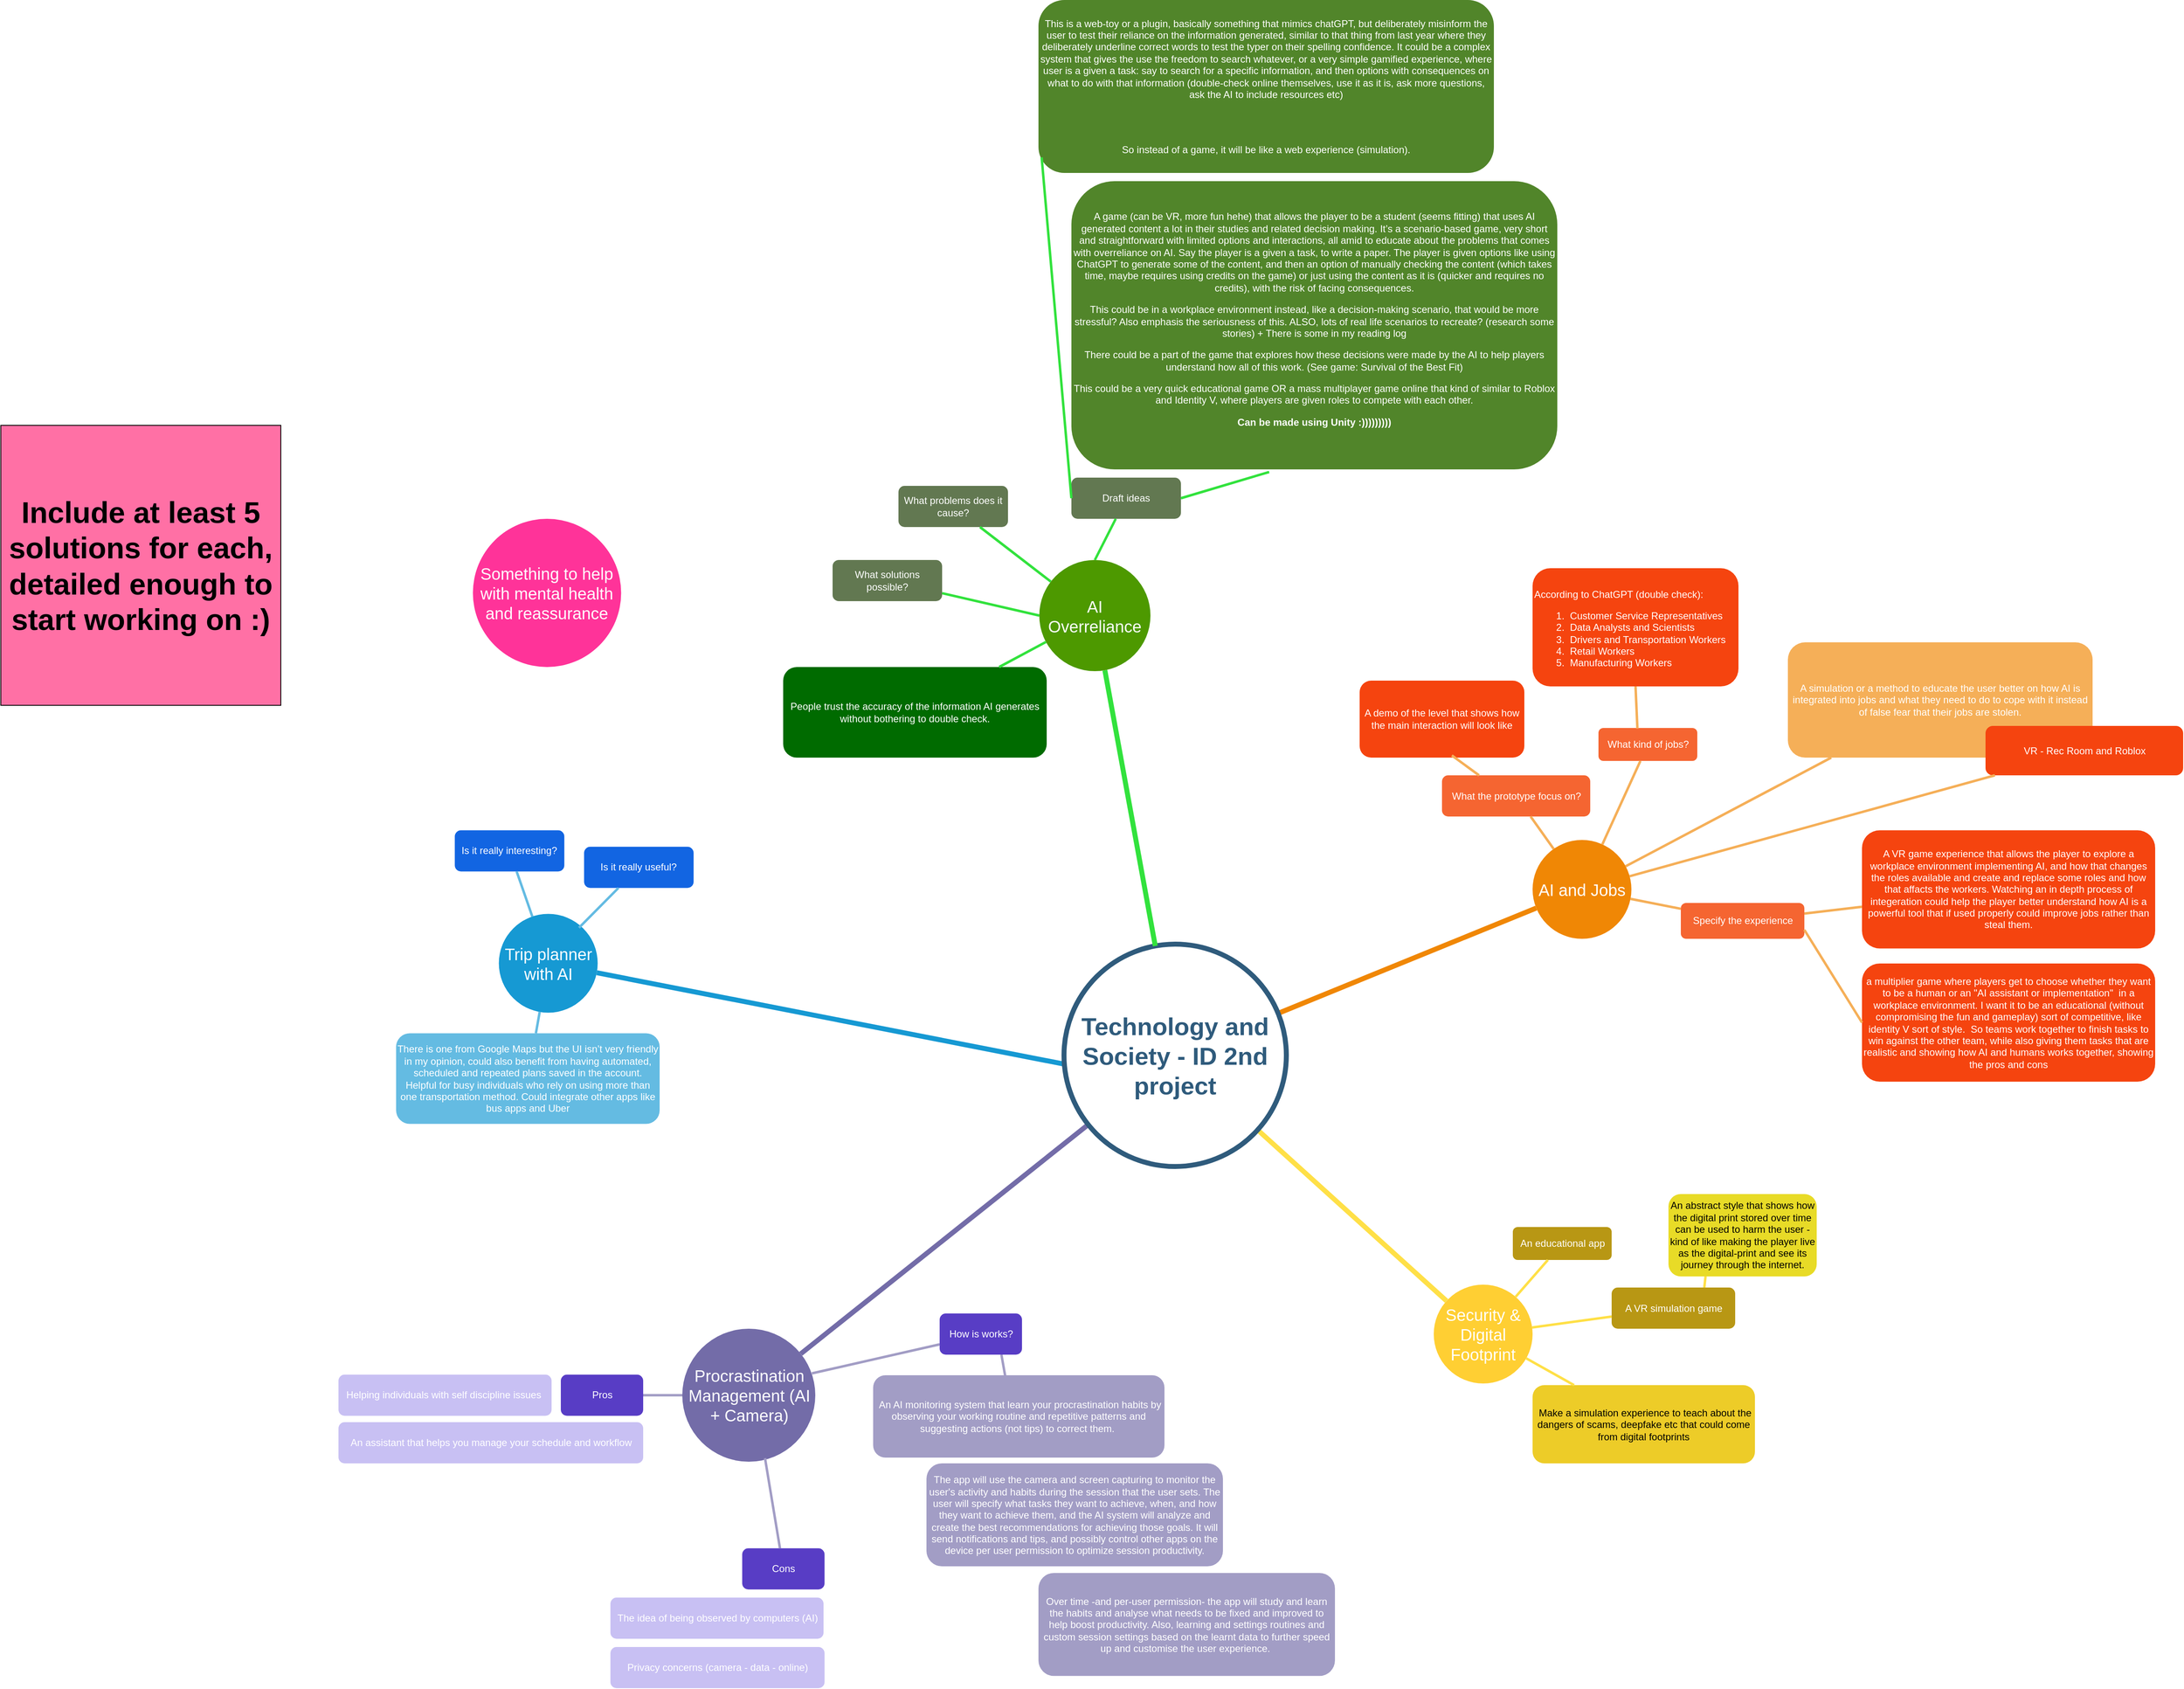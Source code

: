 <mxfile version="24.3.1" type="github" pages="2">
  <diagram id="6a731a19-8d31-9384-78a2-239565b7b9f0" name="Page-1">
    <mxGraphModel dx="2501" dy="1609" grid="1" gridSize="10" guides="1" tooltips="1" connect="1" arrows="1" fold="1" page="1" pageScale="1" pageWidth="1169" pageHeight="827" background="none" math="0" shadow="0">
      <root>
        <mxCell id="0" />
        <mxCell id="1" parent="0" />
        <object label="Trip planner with AI" id="1350">
          <mxCell style="ellipse;whiteSpace=wrap;html=1;shadow=0;fontFamily=Helvetica;fontSize=20;fontColor=#FFFFFF;align=center;strokeWidth=3;fillColor=#1699D3;strokeColor=none;" parent="1" vertex="1">
            <mxGeometry x="274.75" y="639.75" width="120" height="120" as="geometry" />
          </mxCell>
        </object>
        <mxCell id="1351" value="AI and Jobs" style="ellipse;whiteSpace=wrap;html=1;shadow=0;fontFamily=Helvetica;fontSize=20;fontColor=#FFFFFF;align=center;strokeWidth=3;fillColor=#F08705;strokeColor=none;gradientColor=none;" parent="1" vertex="1">
          <mxGeometry x="1530" y="550" width="120" height="120" as="geometry" />
        </mxCell>
        <mxCell id="1352" value="Security &amp;amp; Digital Footprint" style="ellipse;whiteSpace=wrap;html=1;shadow=0;fontFamily=Helvetica;fontSize=20;fontColor=#FFFFFF;align=center;strokeWidth=3;fillColor=#FFCF33;strokeColor=none;" parent="1" vertex="1">
          <mxGeometry x="1410" y="1090" width="120" height="120" as="geometry" />
        </mxCell>
        <mxCell id="1357" value="A simulation or a method to educate the user better on how AI is integrated into jobs and what they need to do to cope with it instead of false fear that their jobs are stolen." style="rounded=1;fillColor=#f5af58;strokeColor=none;strokeWidth=3;shadow=0;html=1;fontColor=#FFFFFF;html=1;whiteSpace=wrap;" parent="1" vertex="1">
          <mxGeometry x="1840" y="310" width="370" height="140" as="geometry" />
        </mxCell>
        <mxCell id="1359" style="endArrow=none;strokeWidth=6;strokeColor=#1699D3;html=1;shadow=0;" parent="1" target="1350" edge="1">
          <mxGeometry relative="1" as="geometry">
            <mxPoint x="1019.436" y="833.543" as="sourcePoint" />
          </mxGeometry>
        </mxCell>
        <mxCell id="1360" style="endArrow=none;strokeWidth=6;strokeColor=#f08705;html=1;shadow=0;" parent="1" source="1515" target="1351" edge="1">
          <mxGeometry relative="1" as="geometry" />
        </mxCell>
        <mxCell id="1361" style="endArrow=none;strokeWidth=6;strokeColor=#FFE047;html=1;shadow=0;fillColor=#FFF129;" parent="1" source="1515" target="1352" edge="1">
          <mxGeometry relative="1" as="geometry" />
        </mxCell>
        <mxCell id="1363" style="endArrow=none;strokeWidth=6;strokeColor=#736CA8;html=1;shadow=0;" parent="1" source="1515" target="1516" edge="1">
          <mxGeometry relative="1" as="geometry" />
        </mxCell>
        <mxCell id="1376" value="There is one from Google Maps but the UI isn’t very friendly in my opinion, could also benefit from having automated, scheduled and repeated plans saved in the account. Helpful for busy individuals who rely on using more than one transportation method. Could integrate other apps like bus apps and Uber" style="rounded=1;fillColor=#64BBE2;strokeColor=none;strokeWidth=3;shadow=0;html=1;fontColor=#FFFFFF;whiteSpace=wrap;" parent="1" vertex="1">
          <mxGeometry x="150" y="784.75" width="320" height="110" as="geometry" />
        </mxCell>
        <mxCell id="1377" value="" style="edgeStyle=none;endArrow=none;strokeWidth=3;strokeColor=#64BBE2;html=1;shadow=0;" parent="1" source="1350" target="1376" edge="1">
          <mxGeometry x="-221.5" y="56.5" width="100" height="100" as="geometry">
            <mxPoint x="-470.25" y="524.75" as="sourcePoint" />
            <mxPoint x="-370.25" y="424.75" as="targetPoint" />
          </mxGeometry>
        </mxCell>
        <mxCell id="1390" value="What the prototype focus on?" style="rounded=1;fillColor=#F56531;strokeColor=none;strokeWidth=3;shadow=0;html=1;fontColor=#FFFFFF;" parent="1" vertex="1">
          <mxGeometry x="1420" y="471.5" width="180" height="50" as="geometry" />
        </mxCell>
        <mxCell id="1391" value="Specify the experience" style="rounded=1;fillColor=#F56531;strokeColor=none;strokeWidth=3;shadow=0;html=1;fontColor=#FFFFFF;" parent="1" vertex="1">
          <mxGeometry x="1710" y="626.5" width="150" height="43.5" as="geometry" />
        </mxCell>
        <mxCell id="1392" value="What kind of jobs?" style="rounded=1;fillColor=#F56531;strokeColor=none;strokeWidth=3;shadow=0;html=1;fontColor=#FFFFFF;" parent="1" vertex="1">
          <mxGeometry x="1610" y="414" width="120" height="40" as="geometry" />
        </mxCell>
        <mxCell id="1393" value="VR - Rec Room and Roblox" style="rounded=1;fillColor=#F5440F;strokeColor=none;strokeWidth=3;shadow=0;html=1;fontColor=#FFFFFF;" parent="1" vertex="1">
          <mxGeometry x="2080" y="411.5" width="240" height="60" as="geometry" />
        </mxCell>
        <mxCell id="1399" value="" style="edgeStyle=none;endArrow=none;strokeWidth=3;strokeColor=#F5AF58;html=1;shadow=0;" parent="1" source="1351" target="1357" edge="1">
          <mxGeometry x="3.5" y="21.5" width="100" height="100" as="geometry">
            <mxPoint x="430" y="430" as="sourcePoint" />
            <mxPoint x="530" y="330" as="targetPoint" />
          </mxGeometry>
        </mxCell>
        <mxCell id="1402" value="" style="edgeStyle=none;endArrow=none;strokeWidth=3;strokeColor=#F5AF58;html=1;shadow=0;" parent="1" source="1351" target="1390" edge="1">
          <mxGeometry x="3.5" y="21.5" width="100" height="100" as="geometry">
            <mxPoint x="430" y="430" as="sourcePoint" />
            <mxPoint x="530" y="330" as="targetPoint" />
          </mxGeometry>
        </mxCell>
        <mxCell id="1403" value="" style="edgeStyle=none;endArrow=none;strokeWidth=3;strokeColor=#F5AF58;html=1;shadow=0;" parent="1" source="1351" target="1391" edge="1">
          <mxGeometry x="3.5" y="21.5" width="100" height="100" as="geometry">
            <mxPoint x="430" y="430" as="sourcePoint" />
            <mxPoint x="530" y="330" as="targetPoint" />
          </mxGeometry>
        </mxCell>
        <mxCell id="1404" value="" style="edgeStyle=none;endArrow=none;strokeWidth=3;strokeColor=#F5AF58;html=1;shadow=0;" parent="1" source="1351" target="1392" edge="1">
          <mxGeometry x="3.5" y="21.5" width="100" height="100" as="geometry">
            <mxPoint x="430" y="430" as="sourcePoint" />
            <mxPoint x="530" y="330" as="targetPoint" />
          </mxGeometry>
        </mxCell>
        <mxCell id="1405" value="" style="edgeStyle=none;endArrow=none;strokeWidth=3;strokeColor=#F5AF58;html=1;shadow=0;" parent="1" source="1351" target="1393" edge="1">
          <mxGeometry x="3.5" y="21.5" width="100" height="100" as="geometry">
            <mxPoint x="430" y="430" as="sourcePoint" />
            <mxPoint x="530" y="330" as="targetPoint" />
          </mxGeometry>
        </mxCell>
        <mxCell id="1416" value="An educational app" style="rounded=1;fillColor=#B89714;strokeColor=none;strokeWidth=3;shadow=0;html=1;fontColor=#FFFFFF;" parent="1" vertex="1">
          <mxGeometry x="1506" y="1020" width="120" height="40" as="geometry" />
        </mxCell>
        <mxCell id="1417" value="A VR simulation game" style="rounded=1;fillColor=#B89714;strokeColor=none;strokeWidth=3;shadow=0;html=1;fontColor=#FFFFFF;" parent="1" vertex="1">
          <mxGeometry x="1626" y="1093.5" width="150" height="50" as="geometry" />
        </mxCell>
        <mxCell id="1420" value="&amp;nbsp;Make a simulation experience to teach about the dangers of scams, deepfake etc that could come from digital footprints" style="rounded=1;fillColor=#EDCC28;strokeColor=none;strokeWidth=3;shadow=0;html=1;fontColor=#000000;html=1;whiteSpace=wrap;" parent="1" vertex="1">
          <mxGeometry x="1530" y="1212" width="270" height="95" as="geometry" />
        </mxCell>
        <mxCell id="1427" value="" style="edgeStyle=none;endArrow=none;strokeWidth=3;strokeColor=#FFE047;html=1;shadow=0;fillColor=#FFF129;" parent="1" source="1352" target="1416" edge="1">
          <mxGeometry x="31" y="106.5" width="100" height="100" as="geometry">
            <mxPoint x="-260" y="940" as="sourcePoint" />
            <mxPoint x="-160" y="840" as="targetPoint" />
          </mxGeometry>
        </mxCell>
        <mxCell id="1428" value="" style="edgeStyle=none;endArrow=none;strokeWidth=3;strokeColor=#FFE047;html=1;shadow=0;fillColor=#FFF129;" parent="1" source="1352" target="1417" edge="1">
          <mxGeometry x="31" y="106.5" width="100" height="100" as="geometry">
            <mxPoint x="-260" y="940" as="sourcePoint" />
            <mxPoint x="-160" y="840" as="targetPoint" />
          </mxGeometry>
        </mxCell>
        <mxCell id="1434" value="" style="edgeStyle=none;endArrow=none;strokeWidth=3;strokeColor=#FFE047;html=1;shadow=0;fillColor=#FFF129;" parent="1" source="1352" target="1420" edge="1">
          <mxGeometry x="31" y="106.5" width="100" height="100" as="geometry">
            <mxPoint x="-260" y="940" as="sourcePoint" />
            <mxPoint x="-160" y="840" as="targetPoint" />
          </mxGeometry>
        </mxCell>
        <mxCell id="1515" value="Technology and Society - ID 2nd project" style="ellipse;whiteSpace=wrap;html=1;shadow=0;fontFamily=Helvetica;fontSize=30;fontColor=#2F5B7C;align=center;strokeColor=#2F5B7C;strokeWidth=6;fillColor=#FFFFFF;fontStyle=1;gradientColor=none;" parent="1" vertex="1">
          <mxGeometry x="961" y="676.5" width="270" height="270" as="geometry" />
        </mxCell>
        <mxCell id="1516" value="Procrastination Management (AI + Camera)" style="ellipse;whiteSpace=wrap;html=1;shadow=0;fontFamily=Helvetica;fontSize=20;fontColor=#FFFFFF;align=center;strokeWidth=3;fillColor=#736ca8;strokeColor=none;direction=west;" parent="1" vertex="1">
          <mxGeometry x="497.5" y="1143.5" width="161.5" height="161.5" as="geometry" />
        </mxCell>
        <mxCell id="1520" value="Cons" style="rounded=1;fillColor=#583DC5;strokeColor=none;strokeWidth=3;shadow=0;html=1;fontColor=#FFFFFF;" parent="1" vertex="1">
          <mxGeometry x="570.25" y="1410.12" width="100" height="50" as="geometry" />
        </mxCell>
        <mxCell id="1521" value="Pros" style="rounded=1;fillColor=#583DC5;strokeColor=none;strokeWidth=3;shadow=0;html=1;fontColor=#FFFFFF;" parent="1" vertex="1">
          <mxGeometry x="350" y="1199.25" width="100" height="50" as="geometry" />
        </mxCell>
        <mxCell id="1523" value="&amp;nbsp;An AI monitoring system that learn your procrastination habits by observing your working routine and repetitive patterns and suggesting actions (not tips) to correct them.&amp;nbsp;" style="rounded=1;fillColor=#a29dc5;strokeColor=none;strokeWidth=3;shadow=0;html=1;fontColor=#FFFFFF;html=1;whiteSpace=wrap;" parent="1" vertex="1">
          <mxGeometry x="729.25" y="1200" width="353.75" height="100" as="geometry" />
        </mxCell>
        <mxCell id="1532" value="" style="edgeStyle=none;endArrow=none;strokeWidth=3;strokeColor=#A29DC5;html=1;shadow=0;exitX=0.378;exitY=0.026;exitDx=0;exitDy=0;exitPerimeter=0;" parent="1" source="1516" target="1520" edge="1">
          <mxGeometry x="-1498" y="-303.5" width="100" height="100" as="geometry">
            <mxPoint x="702.449" y="1349.997" as="sourcePoint" />
            <mxPoint x="-1032.25" y="227.62" as="targetPoint" />
          </mxGeometry>
        </mxCell>
        <mxCell id="1533" value="" style="edgeStyle=none;endArrow=none;strokeWidth=3;strokeColor=#A29DC5;html=1;shadow=0;" parent="1" source="1516" target="1521" edge="1">
          <mxGeometry x="-1498" y="-303.5" width="100" height="100" as="geometry">
            <mxPoint x="-1312.5" y="260" as="sourcePoint" />
            <mxPoint x="-1212.5" y="160" as="targetPoint" />
          </mxGeometry>
        </mxCell>
        <mxCell id="1535" value="" style="edgeStyle=none;endArrow=none;strokeWidth=3;strokeColor=#A29DC5;html=1;shadow=0;entryX=0.453;entryY=0.004;entryDx=0;entryDy=0;entryPerimeter=0;exitX=0.75;exitY=1;exitDx=0;exitDy=0;" parent="1" source="-C7UK-4KsUB3AKnU20ic-1556" target="1523" edge="1">
          <mxGeometry x="-1498" y="-303.5" width="100" height="100" as="geometry">
            <mxPoint x="-1312.5" y="260" as="sourcePoint" />
            <mxPoint x="732.25" y="1233.908" as="targetPoint" />
          </mxGeometry>
        </mxCell>
        <mxCell id="OUW_Qcl95m7Y_e_G3sS8-1558" value="Is it really useful?" style="rounded=1;fillColor=#1265E2;strokeColor=none;strokeWidth=3;shadow=0;html=1;fontColor=#FFFFFF;whiteSpace=wrap;" parent="1" vertex="1">
          <mxGeometry x="378.25" y="558.25" width="133" height="50" as="geometry" />
        </mxCell>
        <mxCell id="OUW_Qcl95m7Y_e_G3sS8-1559" value="" style="edgeStyle=none;endArrow=none;strokeWidth=3;strokeColor=#64BBE2;html=1;shadow=0;exitX=0.811;exitY=0.14;exitDx=0;exitDy=0;exitPerimeter=0;" parent="1" source="1350" target="OUW_Qcl95m7Y_e_G3sS8-1558" edge="1">
          <mxGeometry x="-221.5" y="56.5" width="100" height="100" as="geometry">
            <mxPoint x="291.25" y="531.25" as="sourcePoint" />
            <mxPoint x="-473.25" y="250.75" as="targetPoint" />
          </mxGeometry>
        </mxCell>
        <mxCell id="OUW_Qcl95m7Y_e_G3sS8-1560" value="Is it really interesting?" style="rounded=1;fillColor=#1265E2;strokeColor=none;strokeWidth=3;shadow=0;html=1;fontColor=#FFFFFF;whiteSpace=wrap;" parent="1" vertex="1">
          <mxGeometry x="221.25" y="538.25" width="133" height="50" as="geometry" />
        </mxCell>
        <mxCell id="OUW_Qcl95m7Y_e_G3sS8-1561" value="" style="edgeStyle=none;endArrow=none;strokeWidth=3;strokeColor=#64BBE2;html=1;shadow=0;" parent="1" source="1350" target="OUW_Qcl95m7Y_e_G3sS8-1560" edge="1">
          <mxGeometry x="-221.5" y="56.5" width="100" height="100" as="geometry">
            <mxPoint x="382.25" y="666.25" as="sourcePoint" />
            <mxPoint x="-463.25" y="260.75" as="targetPoint" />
          </mxGeometry>
        </mxCell>
        <object label="AI Overreliance" id="0NB-BDC3hGzu6wAWVmnP-1535">
          <mxCell style="ellipse;whiteSpace=wrap;html=1;shadow=0;fontFamily=Helvetica;fontSize=20;fontColor=#FFFFFF;align=center;strokeWidth=3;fillColor=#4D9900;strokeColor=none;" parent="1" vertex="1">
            <mxGeometry x="931" y="210" width="135" height="135" as="geometry" />
          </mxCell>
        </object>
        <mxCell id="0NB-BDC3hGzu6wAWVmnP-1536" style="endArrow=none;strokeWidth=6;strokeColor=#32E23D;html=1;shadow=0;fillColor=#00FF00;" parent="1" source="1515" target="0NB-BDC3hGzu6wAWVmnP-1535" edge="1">
          <mxGeometry relative="1" as="geometry">
            <mxPoint x="1439.996" y="505.293" as="sourcePoint" />
          </mxGeometry>
        </mxCell>
        <mxCell id="0NB-BDC3hGzu6wAWVmnP-1537" value="People trust the accuracy of the information AI generates without bothering to double check." style="rounded=1;fillColor=#006B00;strokeColor=none;strokeWidth=3;shadow=0;html=1;fontColor=#FFFFFF;whiteSpace=wrap;" parent="1" vertex="1">
          <mxGeometry x="620" y="340" width="320" height="110" as="geometry" />
        </mxCell>
        <mxCell id="0NB-BDC3hGzu6wAWVmnP-1538" value="" style="edgeStyle=none;endArrow=none;strokeWidth=3;strokeColor=#32E23D;html=1;shadow=0;fillColor=#00FF00;" parent="1" source="0NB-BDC3hGzu6wAWVmnP-1535" target="0NB-BDC3hGzu6wAWVmnP-1537" edge="1">
          <mxGeometry x="-221.5" y="56.5" width="100" height="100" as="geometry">
            <mxPoint x="-9.94" y="143.25" as="sourcePoint" />
            <mxPoint x="90.06" y="43.25" as="targetPoint" />
          </mxGeometry>
        </mxCell>
        <mxCell id="0NB-BDC3hGzu6wAWVmnP-1539" value="What solutions possible?" style="rounded=1;fillColor=#627851;strokeColor=none;strokeWidth=3;shadow=0;html=1;fontColor=#FFFFFF;whiteSpace=wrap;" parent="1" vertex="1">
          <mxGeometry x="680" y="210" width="133" height="50" as="geometry" />
        </mxCell>
        <mxCell id="0NB-BDC3hGzu6wAWVmnP-1540" value="" style="edgeStyle=none;endArrow=none;strokeWidth=3;strokeColor=#32E23D;html=1;shadow=0;exitX=0;exitY=0.5;exitDx=0;exitDy=0;fillColor=#00FF00;" parent="1" source="0NB-BDC3hGzu6wAWVmnP-1535" target="0NB-BDC3hGzu6wAWVmnP-1539" edge="1">
          <mxGeometry x="-221.5" y="56.5" width="100" height="100" as="geometry">
            <mxPoint x="751.56" y="149.75" as="sourcePoint" />
            <mxPoint x="-12.94" y="-130.75" as="targetPoint" />
          </mxGeometry>
        </mxCell>
        <mxCell id="0NB-BDC3hGzu6wAWVmnP-1541" value="What problems does it cause?" style="rounded=1;fillColor=#627851;strokeColor=none;strokeWidth=3;shadow=0;html=1;fontColor=#FFFFFF;whiteSpace=wrap;" parent="1" vertex="1">
          <mxGeometry x="760" y="120" width="133" height="50" as="geometry" />
        </mxCell>
        <mxCell id="0NB-BDC3hGzu6wAWVmnP-1542" value="" style="edgeStyle=none;endArrow=none;strokeWidth=3;strokeColor=#32E23D;html=1;shadow=0;fillColor=#00FF00;" parent="1" source="0NB-BDC3hGzu6wAWVmnP-1535" target="0NB-BDC3hGzu6wAWVmnP-1541" edge="1">
          <mxGeometry x="-221.5" y="56.5" width="100" height="100" as="geometry">
            <mxPoint x="842.56" y="284.75" as="sourcePoint" />
            <mxPoint x="-2.94" y="-120.75" as="targetPoint" />
          </mxGeometry>
        </mxCell>
        <mxCell id="-C7UK-4KsUB3AKnU20ic-1535" value="&lt;font style=&quot;font-size: 36px;&quot;&gt;&lt;b style=&quot;&quot;&gt;Include at least 5 solutions for each, detailed enough to start working on :)&lt;/b&gt;&lt;/font&gt;" style="whiteSpace=wrap;html=1;aspect=fixed;fillColor=#FF70A5;" parent="1" vertex="1">
          <mxGeometry x="-330" y="46.5" width="340" height="340" as="geometry" />
        </mxCell>
        <mxCell id="-C7UK-4KsUB3AKnU20ic-1543" value="A VR game experience that allows the player to explore a workplace environment implementing AI, and how that changes the roles available and create and replace some roles and how that affacts the workers. Watching an in depth process of integeration could help the player better understand how AI is a powerful tool that if used properly could improve jobs rather than steal them." style="rounded=1;fillColor=#F5440F;strokeColor=none;strokeWidth=3;shadow=0;html=1;fontColor=#FFFFFF;html=1;whiteSpace=wrap;;" parent="1" vertex="1">
          <mxGeometry x="1930" y="538.25" width="356" height="143.5" as="geometry" />
        </mxCell>
        <mxCell id="-C7UK-4KsUB3AKnU20ic-1544" value="" style="edgeStyle=none;endArrow=none;strokeWidth=3;strokeColor=#F5AF58;html=1;shadow=0;" parent="1" source="1391" target="-C7UK-4KsUB3AKnU20ic-1543" edge="1">
          <mxGeometry x="3.5" y="21.5" width="100" height="100" as="geometry">
            <mxPoint x="1670" y="670" as="sourcePoint" />
            <mxPoint x="1760" y="658" as="targetPoint" />
          </mxGeometry>
        </mxCell>
        <mxCell id="-C7UK-4KsUB3AKnU20ic-1546" value="a multiplier game where players get to choose whether they want to be a human or an &quot;AI assistant or implementation&quot;&amp;nbsp; in a workplace environment. I want it to be an educational (without compromising the fun and gameplay) sort of competitive, like identity V sort of style.&amp;nbsp; So teams work together to finish tasks to win against the other team, while also giving them tasks that are realistic and showing how AI and humans works together, showing the pros and cons" style="rounded=1;fillColor=#F5440F;strokeColor=none;strokeWidth=3;shadow=0;html=1;fontColor=#FFFFFF;html=1;whiteSpace=wrap;;" parent="1" vertex="1">
          <mxGeometry x="1930" y="700" width="356" height="143.5" as="geometry" />
        </mxCell>
        <mxCell id="-C7UK-4KsUB3AKnU20ic-1548" value="" style="edgeStyle=none;endArrow=none;strokeWidth=3;strokeColor=#F5AF58;html=1;shadow=0;entryX=0;entryY=0.5;entryDx=0;entryDy=0;exitX=1;exitY=0.75;exitDx=0;exitDy=0;" parent="1" source="1391" target="-C7UK-4KsUB3AKnU20ic-1546" edge="1">
          <mxGeometry x="3.5" y="21.5" width="100" height="100" as="geometry">
            <mxPoint x="1819" y="660" as="sourcePoint" />
            <mxPoint x="1857" y="648" as="targetPoint" />
          </mxGeometry>
        </mxCell>
        <mxCell id="-C7UK-4KsUB3AKnU20ic-1549" value="&lt;div&gt;&lt;span style=&quot;background-color: initial;&quot;&gt;&lt;br&gt;&lt;/span&gt;&lt;/div&gt;&lt;span style=&quot;background-color: initial;&quot;&gt;According to ChatGPT (double check):&lt;/span&gt;&lt;br&gt;&lt;ol&gt;&lt;li&gt;&lt;span style=&quot;background-color: initial;&quot;&gt;&amp;nbsp;Customer Service Representatives&lt;/span&gt;&lt;/li&gt;&lt;li&gt;&amp;nbsp;Data Analysts and Scientists&lt;/li&gt;&lt;li&gt;&lt;span style=&quot;background-color: initial;&quot;&gt;&amp;nbsp;Drivers and Transportation Workers&lt;/span&gt;&lt;/li&gt;&lt;li&gt;&amp;nbsp;Retail Workers&lt;/li&gt;&lt;li&gt;&lt;span style=&quot;background-color: initial;&quot;&gt;&amp;nbsp;Manufacturing Workers&lt;/span&gt;&lt;/li&gt;&lt;/ol&gt;" style="rounded=1;fillColor=#F5440F;strokeColor=none;strokeWidth=3;shadow=0;html=1;fontColor=#FFFFFF;html=1;whiteSpace=wrap;;align=left;" parent="1" vertex="1">
          <mxGeometry x="1530" y="220" width="250" height="143.5" as="geometry" />
        </mxCell>
        <mxCell id="-C7UK-4KsUB3AKnU20ic-1551" value="" style="edgeStyle=none;endArrow=none;strokeWidth=3;strokeColor=#F5AF58;html=1;shadow=0;exitX=0.394;exitY=0.017;exitDx=0;exitDy=0;exitPerimeter=0;entryX=0.5;entryY=1;entryDx=0;entryDy=0;" parent="1" source="1392" target="-C7UK-4KsUB3AKnU20ic-1549" edge="1">
          <mxGeometry x="3.5" y="21.5" width="100" height="100" as="geometry">
            <mxPoint x="1672" y="411.5" as="sourcePoint" />
            <mxPoint x="1610" y="360" as="targetPoint" />
          </mxGeometry>
        </mxCell>
        <mxCell id="-C7UK-4KsUB3AKnU20ic-1552" value="&lt;div&gt;A demo of the level that shows how the main interaction will look like&lt;/div&gt;" style="rounded=1;fillColor=#F5440F;strokeColor=none;strokeWidth=3;shadow=0;html=1;fontColor=#FFFFFF;html=1;whiteSpace=wrap;;align=center;" parent="1" vertex="1">
          <mxGeometry x="1320" y="356.5" width="200" height="93.5" as="geometry" />
        </mxCell>
        <mxCell id="-C7UK-4KsUB3AKnU20ic-1553" value="" style="edgeStyle=none;endArrow=none;strokeWidth=3;strokeColor=#F5AF58;html=1;shadow=0;exitX=0.25;exitY=0;exitDx=0;exitDy=0;entryX=0.56;entryY=0.972;entryDx=0;entryDy=0;entryPerimeter=0;" parent="1" source="1390" target="-C7UK-4KsUB3AKnU20ic-1552" edge="1">
          <mxGeometry x="3.5" y="21.5" width="100" height="100" as="geometry">
            <mxPoint x="1422" y="421" as="sourcePoint" />
            <mxPoint x="1390" y="390" as="targetPoint" />
          </mxGeometry>
        </mxCell>
        <mxCell id="-C7UK-4KsUB3AKnU20ic-1554" value="Privacy concerns (camera - data - online)" style="rounded=1;fillColor=#C8C0F3;strokeColor=none;strokeWidth=3;shadow=0;html=1;fontColor=#FFFFFF;" parent="1" vertex="1">
          <mxGeometry x="410.25" y="1530" width="260" height="50" as="geometry" />
        </mxCell>
        <mxCell id="-C7UK-4KsUB3AKnU20ic-1555" value="The idea of being observed by computers (AI)" style="rounded=1;fillColor=#C8C0F3;strokeColor=none;strokeWidth=3;shadow=0;html=1;fontColor=#FFFFFF;" parent="1" vertex="1">
          <mxGeometry x="410.25" y="1470" width="258.75" height="50" as="geometry" />
        </mxCell>
        <mxCell id="-C7UK-4KsUB3AKnU20ic-1556" value="How is works?" style="rounded=1;fillColor=#583DC5;strokeColor=none;strokeWidth=3;shadow=0;html=1;fontColor=#FFFFFF;" parent="1" vertex="1">
          <mxGeometry x="810" y="1125" width="100" height="50" as="geometry" />
        </mxCell>
        <mxCell id="-C7UK-4KsUB3AKnU20ic-1557" value="" style="edgeStyle=none;endArrow=none;strokeWidth=3;strokeColor=#A29DC5;html=1;shadow=0;exitX=0.026;exitY=0.664;exitDx=0;exitDy=0;entryX=0;entryY=0.75;entryDx=0;entryDy=0;exitPerimeter=0;" parent="1" source="1516" target="-C7UK-4KsUB3AKnU20ic-1556" edge="1">
          <mxGeometry x="-1498" y="-303.5" width="100" height="100" as="geometry">
            <mxPoint x="489" y="1130" as="sourcePoint" />
            <mxPoint x="430" y="1203" as="targetPoint" />
          </mxGeometry>
        </mxCell>
        <mxCell id="-C7UK-4KsUB3AKnU20ic-1558" value="&lt;div&gt;&lt;span style=&quot;background-color: initial;&quot;&gt;The app will use the camera and screen capturing to monitor the user&#39;s activity and habits during the session that the user sets. The user will specify what tasks they want to achieve, when, and how they want to achieve them, and the AI system will analyze and create the best recommendations for achieving those goals. It will send notifications and tips, and possibly control other apps on the device per user permission to optimize session productivity.&lt;/span&gt;&lt;br&gt;&lt;/div&gt;" style="rounded=1;fillColor=#a29dc5;strokeColor=none;strokeWidth=3;shadow=0;html=1;fontColor=#FFFFFF;html=1;whiteSpace=wrap;" parent="1" vertex="1">
          <mxGeometry x="794" y="1307" width="360" height="125" as="geometry" />
        </mxCell>
        <mxCell id="-C7UK-4KsUB3AKnU20ic-1559" value="&lt;div&gt;&lt;span style=&quot;background-color: initial;&quot;&gt;Over time -and per-user permission- the app will study and learn the habits and analyse what needs to be fixed and improved to help boost productivity. Also, learning and settings routines and custom session settings based on the learnt data to further speed up and customise the user experience.&amp;nbsp;&lt;/span&gt;&lt;br&gt;&lt;/div&gt;" style="rounded=1;fillColor=#a29dc5;strokeColor=none;strokeWidth=3;shadow=0;html=1;fontColor=#FFFFFF;html=1;whiteSpace=wrap;" parent="1" vertex="1">
          <mxGeometry x="930" y="1440.12" width="360" height="125" as="geometry" />
        </mxCell>
        <mxCell id="-C7UK-4KsUB3AKnU20ic-1560" value="Helping individuals with self discipline issues&amp;nbsp;" style="rounded=1;fillColor=#C8C0F3;strokeColor=none;strokeWidth=3;shadow=0;html=1;fontColor=#FFFFFF;" parent="1" vertex="1">
          <mxGeometry x="80" y="1199.25" width="258.75" height="50" as="geometry" />
        </mxCell>
        <mxCell id="-C7UK-4KsUB3AKnU20ic-1561" value="An assistant that helps you manage your schedule and workflow" style="rounded=1;fillColor=#C8C0F3;strokeColor=none;strokeWidth=3;shadow=0;html=1;fontColor=#FFFFFF;" parent="1" vertex="1">
          <mxGeometry x="80" y="1257" width="370" height="50" as="geometry" />
        </mxCell>
        <mxCell id="-C7UK-4KsUB3AKnU20ic-1562" value="An abstract style that shows how the digital print stored over time can be used to harm the user - kind of like making the player live as the digital-print and see its journey through the internet." style="rounded=1;fillColor=#E8DB27;strokeColor=none;strokeWidth=3;shadow=0;html=1;fontColor=#000000;whiteSpace=wrap;" parent="1" vertex="1">
          <mxGeometry x="1695" y="980" width="180" height="100" as="geometry" />
        </mxCell>
        <mxCell id="-C7UK-4KsUB3AKnU20ic-1563" value="" style="edgeStyle=none;endArrow=none;strokeWidth=3;strokeColor=#FFE047;html=1;shadow=0;fillColor=#FFF129;exitX=0.75;exitY=0;exitDx=0;exitDy=0;entryX=0.25;entryY=1;entryDx=0;entryDy=0;" parent="1" source="1417" target="-C7UK-4KsUB3AKnU20ic-1562" edge="1">
          <mxGeometry x="31" y="106.5" width="100" height="100" as="geometry">
            <mxPoint x="1696" y="1066.5" as="sourcePoint" />
            <mxPoint x="1779" y="1023.5" as="targetPoint" />
          </mxGeometry>
        </mxCell>
        <object label="Something to help with mental health and reassurance" id="-C7UK-4KsUB3AKnU20ic-1564">
          <mxCell style="ellipse;whiteSpace=wrap;html=1;shadow=0;fontFamily=Helvetica;fontSize=20;fontColor=#FFFFFF;align=center;strokeWidth=3;fillColor=#FF3399;strokeColor=none;" parent="1" vertex="1">
            <mxGeometry x="243.25" y="160" width="180" height="180" as="geometry" />
          </mxCell>
        </object>
        <mxCell id="B5k6kKCXbSGa-vjqhAyi-1535" value="Draft ideas" style="rounded=1;fillColor=#627851;strokeColor=none;strokeWidth=3;shadow=0;html=1;fontColor=#FFFFFF;whiteSpace=wrap;" parent="1" vertex="1">
          <mxGeometry x="970" y="110" width="133" height="50" as="geometry" />
        </mxCell>
        <mxCell id="B5k6kKCXbSGa-vjqhAyi-1536" value="" style="edgeStyle=none;endArrow=none;strokeWidth=3;strokeColor=#32E23D;html=1;shadow=0;fillColor=#00FF00;exitX=0.5;exitY=0;exitDx=0;exitDy=0;" parent="1" source="0NB-BDC3hGzu6wAWVmnP-1535" target="B5k6kKCXbSGa-vjqhAyi-1535" edge="1">
          <mxGeometry x="-221.5" y="56.5" width="100" height="100" as="geometry">
            <mxPoint x="1125" y="186" as="sourcePoint" />
            <mxPoint x="177.06" y="-170.75" as="targetPoint" />
          </mxGeometry>
        </mxCell>
        <mxCell id="B5k6kKCXbSGa-vjqhAyi-1537" value="&lt;p&gt;A game (can be VR, more fun hehe) that allows the player to be a student (seems fitting) that uses AI generated content a lot in their studies and related decision making. It’s a scenario-based game, very short and straightforward with limited options and interactions, all amid to educate about the problems that comes with overreliance on AI. Say the player is a given a task, to write a paper. The player is given options like using ChatGPT to generate some of the content, and then an option of manually checking the content (which takes time, maybe requires using credits on the game) or just using the content as it is (quicker and requires no credits), with the risk of facing consequences.&lt;/p&gt;&lt;p&gt;This could be in a workplace environment instead, like a decision-making scenario, that would be more stressful? Also emphasis the seriousness of this. ALSO, lots of real life scenarios to recreate? (research some stories) + There is some in my reading log&lt;/p&gt;&lt;p&gt;There could be a part of the game that explores how these decisions were made by the AI to help players understand how all of this work. (See game: Survival of the Best Fit)&lt;/p&gt;&lt;p&gt;This could be a very quick educational game OR a mass multiplayer game online that kind of similar to Roblox and Identity V, where players are given roles to compete with each other.&lt;/p&gt;&lt;p&gt;&lt;strong&gt;Can be made using Unity  :)))))))))&lt;/strong&gt;&lt;/p&gt;&lt;div&gt;&lt;br&gt;&lt;/div&gt;" style="rounded=1;fillColor=#51852A;strokeColor=none;strokeWidth=3;shadow=0;html=1;fontColor=#FFFFFF;whiteSpace=wrap;" parent="1" vertex="1">
          <mxGeometry x="970" y="-250" width="590" height="350" as="geometry" />
        </mxCell>
        <mxCell id="B5k6kKCXbSGa-vjqhAyi-1538" value="&lt;p&gt;This is a web-toy or a plugin, basically something that mimics chatGPT, but deliberately misinform the user to test their reliance on the information generated, similar to that thing from last year where they deliberately underline correct words to test the typer on their spelling confidence. It could be a complex system that gives the use the freedom to search whatever, or a very simple gamified experience, where user is a given a task: say to search for a specific information, and then options with consequences on what to do with that information (double-check online themselves, use it as it is, ask more questions, ask the AI to include resources etc)&lt;/p&gt;&lt;p&gt;&lt;br/&gt;&lt;br/&gt;&lt;/p&gt;&lt;p&gt;So instead of a game, it will be like a web experience (simulation).&lt;/p&gt;" style="rounded=1;fillColor=#51852A;strokeColor=none;strokeWidth=3;shadow=0;html=1;fontColor=#FFFFFF;whiteSpace=wrap;" parent="1" vertex="1">
          <mxGeometry x="930" y="-470" width="553" height="210" as="geometry" />
        </mxCell>
        <mxCell id="B5k6kKCXbSGa-vjqhAyi-1539" value="" style="edgeStyle=none;endArrow=none;strokeWidth=3;strokeColor=#32E23D;html=1;shadow=0;fillColor=#00FF00;exitX=1;exitY=0.5;exitDx=0;exitDy=0;entryX=0.407;entryY=1.009;entryDx=0;entryDy=0;entryPerimeter=0;" parent="1" source="B5k6kKCXbSGa-vjqhAyi-1535" target="B5k6kKCXbSGa-vjqhAyi-1537" edge="1">
          <mxGeometry x="-221.5" y="56.5" width="100" height="100" as="geometry">
            <mxPoint x="1154" y="180" as="sourcePoint" />
            <mxPoint x="1179" y="130" as="targetPoint" />
          </mxGeometry>
        </mxCell>
        <mxCell id="B5k6kKCXbSGa-vjqhAyi-1540" value="" style="edgeStyle=none;endArrow=none;strokeWidth=3;strokeColor=#32E23D;html=1;shadow=0;fillColor=#00FF00;exitX=0;exitY=0.5;exitDx=0;exitDy=0;entryX=0.007;entryY=0.91;entryDx=0;entryDy=0;entryPerimeter=0;" parent="1" source="B5k6kKCXbSGa-vjqhAyi-1535" target="B5k6kKCXbSGa-vjqhAyi-1538" edge="1">
          <mxGeometry x="-221.5" y="56.5" width="100" height="100" as="geometry">
            <mxPoint x="1113" y="145" as="sourcePoint" />
            <mxPoint x="1166" y="113" as="targetPoint" />
          </mxGeometry>
        </mxCell>
      </root>
    </mxGraphModel>
  </diagram>
  <diagram id="m9aiWGmsmbNTqH3VZUoq" name="Page-2">
    <mxGraphModel dx="1531" dy="1477" grid="0" gridSize="10" guides="1" tooltips="1" connect="1" arrows="1" fold="1" page="0" pageScale="1" pageWidth="827" pageHeight="1169" math="0" shadow="0">
      <root>
        <mxCell id="0" />
        <mxCell id="1" parent="0" />
        <mxCell id="QawvuyIwuWVMk_6p0Ohq-1" value="Topic scenarios:&amp;nbsp;&lt;div&gt;- Legal Case Research&lt;/div&gt;&lt;div&gt;- C&lt;span style=&quot;background-color: initial;&quot;&gt;orporate decision-making task&lt;/span&gt;&lt;/div&gt;&lt;div&gt;&lt;span style=&quot;background-color: initial;&quot;&gt;-&amp;nbsp;&lt;/span&gt;&lt;span style=&quot;background-color: initial;&quot;&gt;Medical Diagnosis Task&lt;/span&gt;&lt;span style=&quot;background-color: initial;&quot;&gt;&amp;nbsp;&amp;nbsp;&lt;/span&gt;&lt;/div&gt;&lt;div&gt;&lt;span style=&quot;background-color: initial;&quot;&gt;-&amp;nbsp;&lt;/span&gt;&lt;span style=&quot;background-color: initial;&quot;&gt;Journalist scandal investigation&lt;/span&gt;&lt;/div&gt;" style="text;strokeColor=none;fillColor=none;html=1;align=left;verticalAlign=middle;whiteSpace=wrap;rounded=0;fontSize=16;" parent="1" vertex="1">
          <mxGeometry x="-346" y="-375" width="262" height="147" as="geometry" />
        </mxCell>
        <mxCell id="9HWQK3U4h9nPhAmrZ2DM-6" value="" style="edgeStyle=orthogonalEdgeStyle;rounded=0;orthogonalLoop=1;jettySize=auto;html=1;" parent="1" source="9HWQK3U4h9nPhAmrZ2DM-4" target="9HWQK3U4h9nPhAmrZ2DM-5" edge="1">
          <mxGeometry relative="1" as="geometry" />
        </mxCell>
        <mxCell id="9HWQK3U4h9nPhAmrZ2DM-4" value="Landing page explaining how to play" style="strokeWidth=2;html=1;shape=mxgraph.flowchart.start_2;whiteSpace=wrap;rounded=0;" parent="1" vertex="1">
          <mxGeometry x="280" y="-2" width="100" height="100" as="geometry" />
        </mxCell>
        <mxCell id="9HWQK3U4h9nPhAmrZ2DM-8" value="" style="edgeStyle=orthogonalEdgeStyle;rounded=0;orthogonalLoop=1;jettySize=auto;html=1;" parent="1" source="9HWQK3U4h9nPhAmrZ2DM-5" target="9HWQK3U4h9nPhAmrZ2DM-7" edge="1">
          <mxGeometry relative="1" as="geometry" />
        </mxCell>
        <mxCell id="9HWQK3U4h9nPhAmrZ2DM-5" value="Desktop environment" style="whiteSpace=wrap;html=1;strokeWidth=2;rounded=0;" parent="1" vertex="1">
          <mxGeometry x="450" y="18" width="120" height="60" as="geometry" />
        </mxCell>
        <mxCell id="9HWQK3U4h9nPhAmrZ2DM-15" value="" style="edgeStyle=orthogonalEdgeStyle;rounded=0;orthogonalLoop=1;jettySize=auto;html=1;" parent="1" source="9HWQK3U4h9nPhAmrZ2DM-7" target="9HWQK3U4h9nPhAmrZ2DM-14" edge="1">
          <mxGeometry relative="1" as="geometry" />
        </mxCell>
        <mxCell id="9HWQK3U4h9nPhAmrZ2DM-7" value="Email notification pop up" style="whiteSpace=wrap;html=1;strokeWidth=2;rounded=0;" parent="1" vertex="1">
          <mxGeometry x="650" y="18" width="120" height="60" as="geometry" />
        </mxCell>
        <mxCell id="9HWQK3U4h9nPhAmrZ2DM-9" value="&lt;ol style=&quot;text-align: left; line-height: 160%;&quot;&gt;&lt;li&gt;Landing page to explain the game to the player&lt;/li&gt;&lt;li&gt;Desktop interface landing:&amp;nbsp;&lt;/li&gt;&lt;ol style=&quot;line-height: 160%;&quot;&gt;&lt;li&gt;Email App - receive tasks&lt;/li&gt;&lt;li&gt;Writing Notes -&amp;nbsp; write docs&lt;/li&gt;&lt;li&gt;Engine Search - guided steps (clicks) - that takes time (points)&amp;nbsp;&lt;/li&gt;&lt;li&gt;AI Chatbot window - Actual AI?&lt;/li&gt;&lt;/ol&gt;&lt;li&gt;Email notifications&amp;nbsp;&lt;/li&gt;&lt;li&gt;Choosing how to complete the task&lt;/li&gt;&lt;li&gt;First attempt works as it is --&amp;gt; Engine search/ AI generated --&amp;gt; Works!&lt;/li&gt;&lt;li&gt;Second attempt fails as it is --&amp;gt; Needs to be quick so only option is AI --&amp;gt;&amp;nbsp; False!&lt;/li&gt;&lt;li&gt;Player made to investigate what went wrong (to understand how this works) --&amp;gt; Engine search --&amp;gt; AI hallucination &amp;amp; accuracy &amp;amp; data bias&lt;/li&gt;&lt;li&gt;Sharing articles &amp;amp; stuff to educate player about AI overreliance OR showing the cases or real-life AI disasters&amp;nbsp;&lt;/li&gt;&lt;/ol&gt;" style="shape=note;whiteSpace=wrap;html=1;backgroundOutline=1;darkOpacity=0.05;fillColor=#FFF2CC;strokeColor=#9933FF;strokeWidth=1;rounded=0;" parent="1" vertex="1">
          <mxGeometry x="-354" y="-196" width="469" height="352" as="geometry" />
        </mxCell>
        <mxCell id="9HWQK3U4h9nPhAmrZ2DM-17" value="" style="edgeStyle=orthogonalEdgeStyle;rounded=0;orthogonalLoop=1;jettySize=auto;html=1;" parent="1" source="9HWQK3U4h9nPhAmrZ2DM-14" target="9HWQK3U4h9nPhAmrZ2DM-16" edge="1">
          <mxGeometry relative="1" as="geometry" />
        </mxCell>
        <mxCell id="9HWQK3U4h9nPhAmrZ2DM-14" value="Player receives a task to complete from employer" style="shape=parallelogram;perimeter=parallelogramPerimeter;whiteSpace=wrap;html=1;fixedSize=1;strokeWidth=2;rounded=0;" parent="1" vertex="1">
          <mxGeometry x="850" y="18" width="163" height="60" as="geometry" />
        </mxCell>
        <mxCell id="9HWQK3U4h9nPhAmrZ2DM-21" value="" style="edgeStyle=orthogonalEdgeStyle;rounded=0;orthogonalLoop=1;jettySize=auto;html=1;" parent="1" source="9HWQK3U4h9nPhAmrZ2DM-16" target="9HWQK3U4h9nPhAmrZ2DM-20" edge="1">
          <mxGeometry relative="1" as="geometry" />
        </mxCell>
        <mxCell id="fVYJBeXdEolwor0CqN0l-10" value="" style="edgeStyle=orthogonalEdgeStyle;orthogonalLoop=1;jettySize=auto;html=1;" edge="1" parent="1" source="9HWQK3U4h9nPhAmrZ2DM-16" target="fVYJBeXdEolwor0CqN0l-9">
          <mxGeometry relative="1" as="geometry" />
        </mxCell>
        <mxCell id="9HWQK3U4h9nPhAmrZ2DM-16" value="Use search engine OR AI chatbot" style="rhombus;whiteSpace=wrap;html=1;strokeWidth=2;rounded=0;" parent="1" vertex="1">
          <mxGeometry x="1090" y="-37" width="170" height="170" as="geometry" />
        </mxCell>
        <mxCell id="9HWQK3U4h9nPhAmrZ2DM-23" value="" style="edgeStyle=orthogonalEdgeStyle;rounded=0;orthogonalLoop=1;jettySize=auto;html=1;" parent="1" source="9HWQK3U4h9nPhAmrZ2DM-20" target="9HWQK3U4h9nPhAmrZ2DM-22" edge="1">
          <mxGeometry relative="1" as="geometry" />
        </mxCell>
        <mxCell id="9HWQK3U4h9nPhAmrZ2DM-20" value="Search engine" style="whiteSpace=wrap;html=1;strokeWidth=2;rounded=0;" parent="1" vertex="1">
          <mxGeometry x="1115" y="-144" width="120" height="60" as="geometry" />
        </mxCell>
        <mxCell id="9HWQK3U4h9nPhAmrZ2DM-26" value="" style="edgeStyle=orthogonalEdgeStyle;rounded=0;orthogonalLoop=1;jettySize=auto;html=1;" parent="1" source="9HWQK3U4h9nPhAmrZ2DM-22" target="9HWQK3U4h9nPhAmrZ2DM-25" edge="1">
          <mxGeometry relative="1" as="geometry" />
        </mxCell>
        <mxCell id="9HWQK3U4h9nPhAmrZ2DM-22" value="Using up credits (time)" style="whiteSpace=wrap;html=1;strokeWidth=2;rounded=0;" parent="1" vertex="1">
          <mxGeometry x="1115" y="-246" width="120" height="60" as="geometry" />
        </mxCell>
        <mxCell id="fVYJBeXdEolwor0CqN0l-27" style="edgeStyle=orthogonalEdgeStyle;orthogonalLoop=1;jettySize=auto;html=1;entryX=0.5;entryY=0;entryDx=0;entryDy=0;" edge="1" parent="1" source="9HWQK3U4h9nPhAmrZ2DM-25" target="fVYJBeXdEolwor0CqN0l-19">
          <mxGeometry relative="1" as="geometry" />
        </mxCell>
        <mxCell id="9HWQK3U4h9nPhAmrZ2DM-25" value="Accuracy of information" style="whiteSpace=wrap;html=1;strokeWidth=2;rounded=0;" parent="1" vertex="1">
          <mxGeometry x="1115" y="-358" width="120" height="60" as="geometry" />
        </mxCell>
        <mxCell id="fVYJBeXdEolwor0CqN0l-12" value="" style="edgeStyle=orthogonalEdgeStyle;orthogonalLoop=1;jettySize=auto;html=1;" edge="1" parent="1" source="fVYJBeXdEolwor0CqN0l-9" target="fVYJBeXdEolwor0CqN0l-11">
          <mxGeometry relative="1" as="geometry" />
        </mxCell>
        <mxCell id="fVYJBeXdEolwor0CqN0l-9" value="AI Chatbot" style="whiteSpace=wrap;html=1;strokeWidth=2;rounded=0;" vertex="1" parent="1">
          <mxGeometry x="1115" y="209" width="120" height="60" as="geometry" />
        </mxCell>
        <mxCell id="fVYJBeXdEolwor0CqN0l-14" value="" style="edgeStyle=orthogonalEdgeStyle;orthogonalLoop=1;jettySize=auto;html=1;" edge="1" parent="1" source="fVYJBeXdEolwor0CqN0l-11" target="fVYJBeXdEolwor0CqN0l-13">
          <mxGeometry relative="1" as="geometry" />
        </mxCell>
        <mxCell id="fVYJBeXdEolwor0CqN0l-11" value="Quick - doesn&#39;t need credits (time)" style="whiteSpace=wrap;html=1;strokeWidth=2;rounded=0;" vertex="1" parent="1">
          <mxGeometry x="1115" y="316" width="120" height="60" as="geometry" />
        </mxCell>
        <mxCell id="fVYJBeXdEolwor0CqN0l-28" style="edgeStyle=orthogonalEdgeStyle;orthogonalLoop=1;jettySize=auto;html=1;entryX=0.5;entryY=1;entryDx=0;entryDy=0;" edge="1" parent="1" source="fVYJBeXdEolwor0CqN0l-13" target="fVYJBeXdEolwor0CqN0l-19">
          <mxGeometry relative="1" as="geometry" />
        </mxCell>
        <mxCell id="fVYJBeXdEolwor0CqN0l-13" value="Data accuracy not gauranteed" style="whiteSpace=wrap;html=1;strokeWidth=2;rounded=0;" vertex="1" parent="1">
          <mxGeometry x="1115" y="421" width="120" height="60" as="geometry" />
        </mxCell>
        <mxCell id="fVYJBeXdEolwor0CqN0l-23" value="" style="edgeStyle=orthogonalEdgeStyle;orthogonalLoop=1;jettySize=auto;html=1;" edge="1" parent="1" source="fVYJBeXdEolwor0CqN0l-19" target="fVYJBeXdEolwor0CqN0l-22">
          <mxGeometry relative="1" as="geometry" />
        </mxCell>
        <mxCell id="fVYJBeXdEolwor0CqN0l-19" value="Task completed successfully" style="whiteSpace=wrap;html=1;strokeWidth=2;rounded=0;" vertex="1" parent="1">
          <mxGeometry x="1303" y="18" width="120" height="60" as="geometry" />
        </mxCell>
        <mxCell id="fVYJBeXdEolwor0CqN0l-26" value="" style="edgeStyle=orthogonalEdgeStyle;orthogonalLoop=1;jettySize=auto;html=1;" edge="1" parent="1" source="fVYJBeXdEolwor0CqN0l-22" target="fVYJBeXdEolwor0CqN0l-25">
          <mxGeometry relative="1" as="geometry" />
        </mxCell>
        <mxCell id="fVYJBeXdEolwor0CqN0l-22" value="Player receives a second task&amp;nbsp;" style="shape=parallelogram;perimeter=parallelogramPerimeter;whiteSpace=wrap;html=1;fixedSize=1;strokeWidth=2;rounded=0;" vertex="1" parent="1">
          <mxGeometry x="1469" y="18" width="130" height="60" as="geometry" />
        </mxCell>
        <mxCell id="fVYJBeXdEolwor0CqN0l-31" value="" style="edgeStyle=orthogonalEdgeStyle;orthogonalLoop=1;jettySize=auto;html=1;" edge="1" parent="1" source="fVYJBeXdEolwor0CqN0l-25" target="fVYJBeXdEolwor0CqN0l-30">
          <mxGeometry relative="1" as="geometry" />
        </mxCell>
        <mxCell id="fVYJBeXdEolwor0CqN0l-25" value="Player is required to be quick - has not option but to use AI" style="whiteSpace=wrap;html=1;strokeWidth=2;rounded=0;" vertex="1" parent="1">
          <mxGeometry x="1646" y="18" width="158" height="60" as="geometry" />
        </mxCell>
        <mxCell id="fVYJBeXdEolwor0CqN0l-37" value="" style="edgeStyle=orthogonalEdgeStyle;orthogonalLoop=1;jettySize=auto;html=1;entryX=0;entryY=0.5;entryDx=0;entryDy=0;" edge="1" parent="1" source="fVYJBeXdEolwor0CqN0l-30" target="fVYJBeXdEolwor0CqN0l-38">
          <mxGeometry relative="1" as="geometry">
            <mxPoint x="2061" y="48" as="targetPoint" />
          </mxGeometry>
        </mxCell>
        <mxCell id="fVYJBeXdEolwor0CqN0l-30" value="AI generated convincing content and player doesn&#39;t have a choice to double check (false info)" style="whiteSpace=wrap;html=1;strokeWidth=2;rounded=0;" vertex="1" parent="1">
          <mxGeometry x="1851" y="18" width="158" height="60" as="geometry" />
        </mxCell>
        <mxCell id="fVYJBeXdEolwor0CqN0l-32" value="Start" style="strokeWidth=2;html=1;shape=mxgraph.flowchart.start_2;whiteSpace=wrap;rounded=0;" vertex="1" parent="1">
          <mxGeometry x="296" y="-275" width="100" height="100" as="geometry" />
        </mxCell>
        <mxCell id="fVYJBeXdEolwor0CqN0l-33" value="Flow" style="whiteSpace=wrap;html=1;strokeWidth=2;rounded=0;" vertex="1" parent="1">
          <mxGeometry x="420" y="-246" width="120" height="60" as="geometry" />
        </mxCell>
        <mxCell id="fVYJBeXdEolwor0CqN0l-34" value="Event" style="shape=parallelogram;perimeter=parallelogramPerimeter;whiteSpace=wrap;html=1;fixedSize=1;strokeWidth=2;rounded=0;" vertex="1" parent="1">
          <mxGeometry x="564" y="-246" width="163" height="60" as="geometry" />
        </mxCell>
        <mxCell id="fVYJBeXdEolwor0CqN0l-35" value="Decision" style="rhombus;whiteSpace=wrap;html=1;strokeWidth=2;rounded=0;" vertex="1" parent="1">
          <mxGeometry x="733" y="-301" width="170" height="170" as="geometry" />
        </mxCell>
        <mxCell id="fVYJBeXdEolwor0CqN0l-99" value="" style="edgeStyle=orthogonalEdgeStyle;orthogonalLoop=1;jettySize=auto;html=1;entryX=0;entryY=0.5;entryDx=0;entryDy=0;" edge="1" parent="1" source="fVYJBeXdEolwor0CqN0l-38" target="fVYJBeXdEolwor0CqN0l-101">
          <mxGeometry relative="1" as="geometry">
            <mxPoint x="2355.002" y="47.998" as="targetPoint" />
          </mxGeometry>
        </mxCell>
        <mxCell id="fVYJBeXdEolwor0CqN0l-38" value="User receives an email addressing the poor accuracy of the submitted information&amp;nbsp;" style="shape=parallelogram;perimeter=parallelogramPerimeter;whiteSpace=wrap;html=1;fixedSize=1;" vertex="1" parent="1">
          <mxGeometry x="2065" y="11.5" width="229" height="73" as="geometry" />
        </mxCell>
        <mxCell id="fVYJBeXdEolwor0CqN0l-103" value="" style="edgeStyle=orthogonalEdgeStyle;orthogonalLoop=1;jettySize=auto;html=1;entryX=0.5;entryY=1;entryDx=0;entryDy=0;" edge="1" parent="1" source="fVYJBeXdEolwor0CqN0l-101" target="fVYJBeXdEolwor0CqN0l-104">
          <mxGeometry relative="1" as="geometry">
            <mxPoint x="2432" y="-100" as="targetPoint" />
          </mxGeometry>
        </mxCell>
        <mxCell id="fVYJBeXdEolwor0CqN0l-106" value="" style="edgeStyle=orthogonalEdgeStyle;orthogonalLoop=1;jettySize=auto;html=1;" edge="1" parent="1" source="fVYJBeXdEolwor0CqN0l-101" target="fVYJBeXdEolwor0CqN0l-107">
          <mxGeometry relative="1" as="geometry">
            <mxPoint x="2432" y="196" as="targetPoint" />
          </mxGeometry>
        </mxCell>
        <mxCell id="fVYJBeXdEolwor0CqN0l-101" value="Player correction action response" style="rhombus;whiteSpace=wrap;html=1;" vertex="1" parent="1">
          <mxGeometry x="2364" y="-20" width="136" height="136" as="geometry" />
        </mxCell>
        <mxCell id="fVYJBeXdEolwor0CqN0l-111" value="" style="edgeStyle=orthogonalEdgeStyle;orthogonalLoop=1;jettySize=auto;html=1;" edge="1" parent="1" source="fVYJBeXdEolwor0CqN0l-104" target="fVYJBeXdEolwor0CqN0l-110">
          <mxGeometry relative="1" as="geometry" />
        </mxCell>
        <mxCell id="fVYJBeXdEolwor0CqN0l-104" value="investegate what went wrong with the generated data" style="whiteSpace=wrap;html=1;" vertex="1" parent="1">
          <mxGeometry x="2372.001" y="-141.996" width="120" height="60" as="geometry" />
        </mxCell>
        <mxCell id="fVYJBeXdEolwor0CqN0l-109" value="" style="edgeStyle=orthogonalEdgeStyle;orthogonalLoop=1;jettySize=auto;html=1;" edge="1" parent="1" source="fVYJBeXdEolwor0CqN0l-107" target="fVYJBeXdEolwor0CqN0l-108">
          <mxGeometry relative="1" as="geometry" />
        </mxCell>
        <mxCell id="fVYJBeXdEolwor0CqN0l-107" value="Re-create content manually" style="whiteSpace=wrap;html=1;" vertex="1" parent="1">
          <mxGeometry x="2372.002" y="180.995" width="120" height="60" as="geometry" />
        </mxCell>
        <mxCell id="fVYJBeXdEolwor0CqN0l-112" style="edgeStyle=orthogonalEdgeStyle;orthogonalLoop=1;jettySize=auto;html=1;entryX=0;entryY=0.5;entryDx=0;entryDy=0;" edge="1" parent="1" source="fVYJBeXdEolwor0CqN0l-108" target="fVYJBeXdEolwor0CqN0l-110">
          <mxGeometry relative="1" as="geometry">
            <Array as="points">
              <mxPoint x="2333" y="333" />
              <mxPoint x="2333" y="-228" />
            </Array>
          </mxGeometry>
        </mxCell>
        <mxCell id="fVYJBeXdEolwor0CqN0l-108" value="No enough time + employer is unsatisfied" style="whiteSpace=wrap;html=1;" vertex="1" parent="1">
          <mxGeometry x="2372.002" y="302.995" width="120" height="60" as="geometry" />
        </mxCell>
        <mxCell id="fVYJBeXdEolwor0CqN0l-113" style="edgeStyle=orthogonalEdgeStyle;orthogonalLoop=1;jettySize=auto;html=1;entryX=0.5;entryY=0;entryDx=0;entryDy=0;" edge="1" parent="1" source="fVYJBeXdEolwor0CqN0l-110" target="fVYJBeXdEolwor0CqN0l-114">
          <mxGeometry relative="1" as="geometry">
            <mxPoint x="2571.857" y="31.571" as="targetPoint" />
          </mxGeometry>
        </mxCell>
        <mxCell id="fVYJBeXdEolwor0CqN0l-110" value="Double check the AI sources through engine search" style="whiteSpace=wrap;html=1;" vertex="1" parent="1">
          <mxGeometry x="2372.001" y="-257.996" width="120" height="60" as="geometry" />
        </mxCell>
        <mxCell id="fVYJBeXdEolwor0CqN0l-114" value="Player realises sources don&#39;t exist (fake)" style="whiteSpace=wrap;html=1;" vertex="1" parent="1">
          <mxGeometry x="2533" y="18.004" width="120" height="60" as="geometry" />
        </mxCell>
      </root>
    </mxGraphModel>
  </diagram>
</mxfile>
